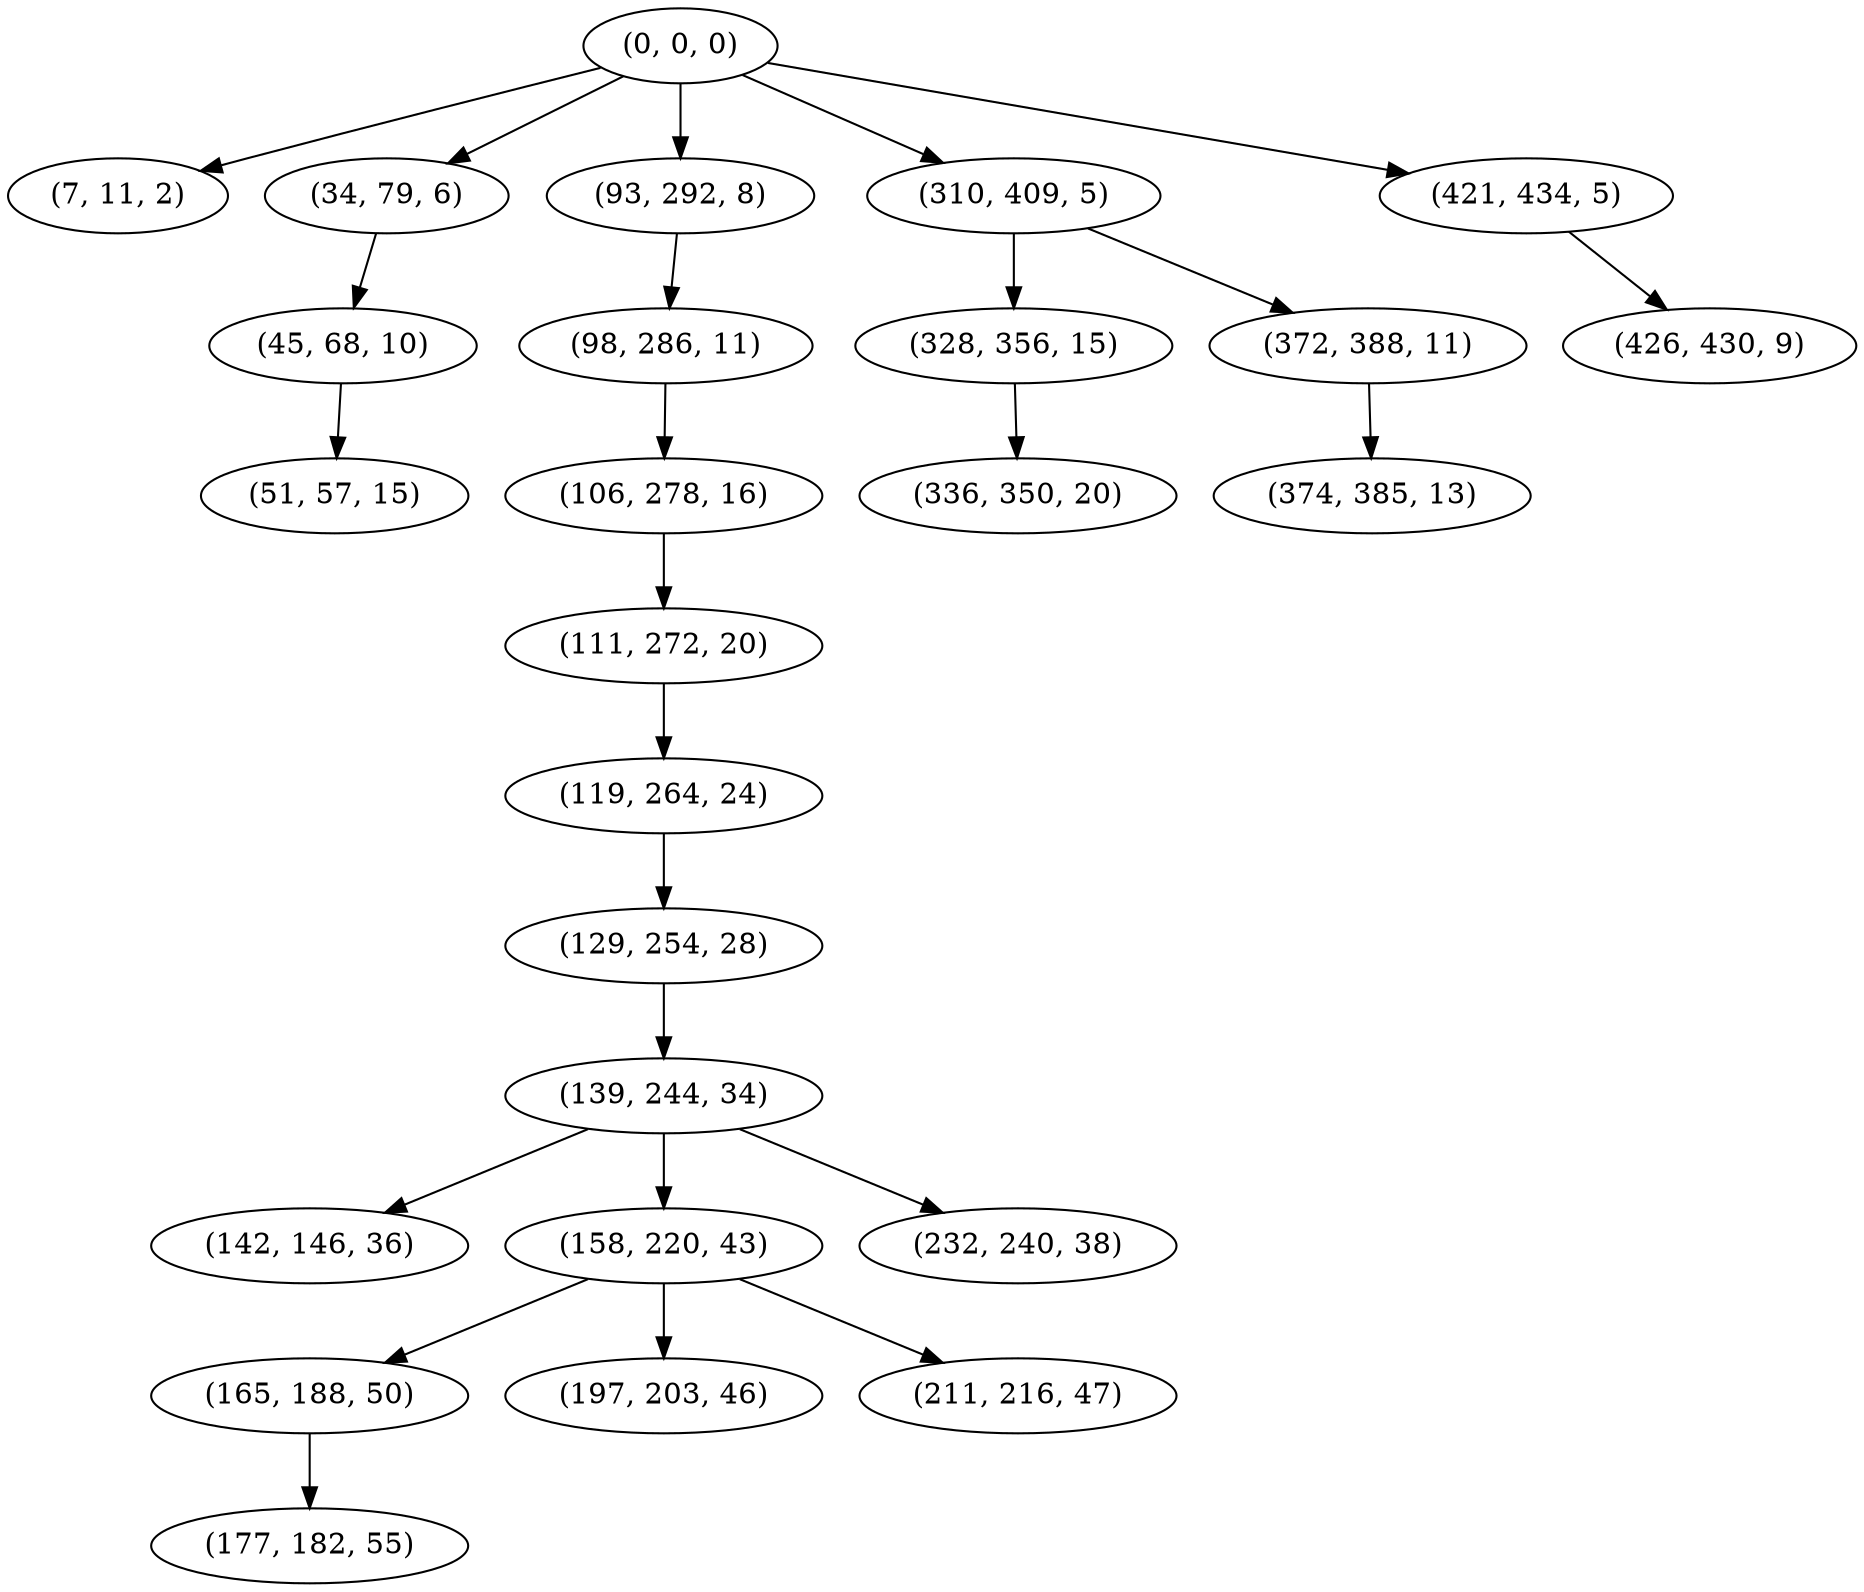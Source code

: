 digraph tree {
    "(0, 0, 0)";
    "(7, 11, 2)";
    "(34, 79, 6)";
    "(45, 68, 10)";
    "(51, 57, 15)";
    "(93, 292, 8)";
    "(98, 286, 11)";
    "(106, 278, 16)";
    "(111, 272, 20)";
    "(119, 264, 24)";
    "(129, 254, 28)";
    "(139, 244, 34)";
    "(142, 146, 36)";
    "(158, 220, 43)";
    "(165, 188, 50)";
    "(177, 182, 55)";
    "(197, 203, 46)";
    "(211, 216, 47)";
    "(232, 240, 38)";
    "(310, 409, 5)";
    "(328, 356, 15)";
    "(336, 350, 20)";
    "(372, 388, 11)";
    "(374, 385, 13)";
    "(421, 434, 5)";
    "(426, 430, 9)";
    "(0, 0, 0)" -> "(7, 11, 2)";
    "(0, 0, 0)" -> "(34, 79, 6)";
    "(0, 0, 0)" -> "(93, 292, 8)";
    "(0, 0, 0)" -> "(310, 409, 5)";
    "(0, 0, 0)" -> "(421, 434, 5)";
    "(34, 79, 6)" -> "(45, 68, 10)";
    "(45, 68, 10)" -> "(51, 57, 15)";
    "(93, 292, 8)" -> "(98, 286, 11)";
    "(98, 286, 11)" -> "(106, 278, 16)";
    "(106, 278, 16)" -> "(111, 272, 20)";
    "(111, 272, 20)" -> "(119, 264, 24)";
    "(119, 264, 24)" -> "(129, 254, 28)";
    "(129, 254, 28)" -> "(139, 244, 34)";
    "(139, 244, 34)" -> "(142, 146, 36)";
    "(139, 244, 34)" -> "(158, 220, 43)";
    "(139, 244, 34)" -> "(232, 240, 38)";
    "(158, 220, 43)" -> "(165, 188, 50)";
    "(158, 220, 43)" -> "(197, 203, 46)";
    "(158, 220, 43)" -> "(211, 216, 47)";
    "(165, 188, 50)" -> "(177, 182, 55)";
    "(310, 409, 5)" -> "(328, 356, 15)";
    "(310, 409, 5)" -> "(372, 388, 11)";
    "(328, 356, 15)" -> "(336, 350, 20)";
    "(372, 388, 11)" -> "(374, 385, 13)";
    "(421, 434, 5)" -> "(426, 430, 9)";
}
